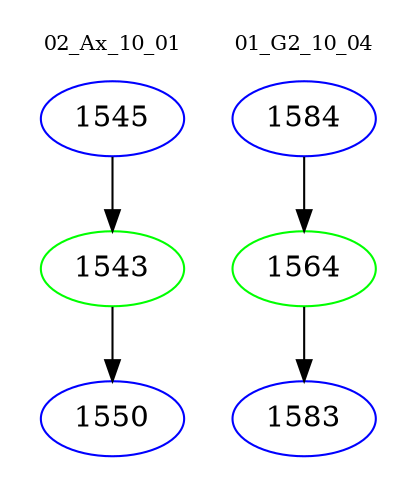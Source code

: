 digraph{
subgraph cluster_0 {
color = white
label = "02_Ax_10_01";
fontsize=10;
T0_1545 [label="1545", color="blue"]
T0_1545 -> T0_1543 [color="black"]
T0_1543 [label="1543", color="green"]
T0_1543 -> T0_1550 [color="black"]
T0_1550 [label="1550", color="blue"]
}
subgraph cluster_1 {
color = white
label = "01_G2_10_04";
fontsize=10;
T1_1584 [label="1584", color="blue"]
T1_1584 -> T1_1564 [color="black"]
T1_1564 [label="1564", color="green"]
T1_1564 -> T1_1583 [color="black"]
T1_1583 [label="1583", color="blue"]
}
}

